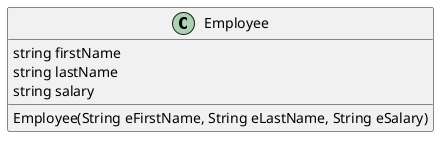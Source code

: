 @startuml
'https://plantuml.com/class-diagram

class Employee{
string firstName
string lastName
string salary
Employee(String eFirstName, String eLastName, String eSalary)
}

@enduml